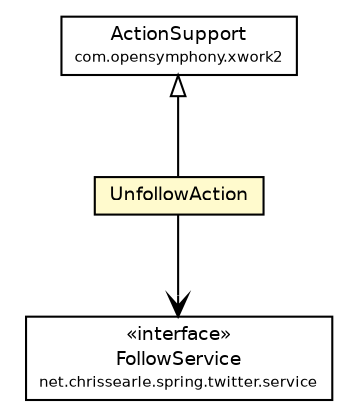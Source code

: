 #!/usr/local/bin/dot
#
# Class diagram 
# Generated by UmlGraph version 4.6 (http://www.spinellis.gr/sw/umlgraph)
#

digraph G {
	edge [fontname="Helvetica",fontsize=10,labelfontname="Helvetica",labelfontsize=10];
	node [fontname="Helvetica",fontsize=10,shape=plaintext];
	// net.chrissearle.flickrvote.web.admin.UnfollowAction
	c1116 [label=<<table border="0" cellborder="1" cellspacing="0" cellpadding="2" port="p" bgcolor="lemonChiffon" href="./UnfollowAction.html">
		<tr><td><table border="0" cellspacing="0" cellpadding="1">
			<tr><td> UnfollowAction </td></tr>
		</table></td></tr>
		</table>>, fontname="Helvetica", fontcolor="black", fontsize=9.0];
	//net.chrissearle.flickrvote.web.admin.UnfollowAction extends com.opensymphony.xwork2.ActionSupport
	c1171:p -> c1116:p [dir=back,arrowtail=empty];
	// net.chrissearle.flickrvote.web.admin.UnfollowAction NAVASSOC net.chrissearle.spring.twitter.service.FollowService
	c1116:p -> c1172:p [taillabel="", label="", headlabel="", fontname="Helvetica", fontcolor="black", fontsize=10.0, color="black", arrowhead=open];
	// com.opensymphony.xwork2.ActionSupport
	c1171 [label=<<table border="0" cellborder="1" cellspacing="0" cellpadding="2" port="p">
		<tr><td><table border="0" cellspacing="0" cellpadding="1">
			<tr><td> ActionSupport </td></tr>
			<tr><td><font point-size="7.0"> com.opensymphony.xwork2 </font></td></tr>
		</table></td></tr>
		</table>>, fontname="Helvetica", fontcolor="black", fontsize=9.0];
	// net.chrissearle.spring.twitter.service.FollowService
	c1172 [label=<<table border="0" cellborder="1" cellspacing="0" cellpadding="2" port="p">
		<tr><td><table border="0" cellspacing="0" cellpadding="1">
			<tr><td> &laquo;interface&raquo; </td></tr>
			<tr><td> FollowService </td></tr>
			<tr><td><font point-size="7.0"> net.chrissearle.spring.twitter.service </font></td></tr>
		</table></td></tr>
		</table>>, fontname="Helvetica", fontcolor="black", fontsize=9.0];
}

